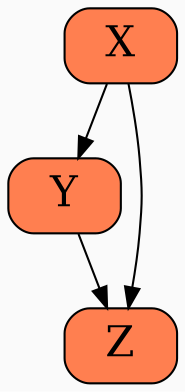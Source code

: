 digraph {
  graph[bgcolor=gray98,compound=true]
  node[fontsize=20,shape=box,fillcolor=coral, style="filled,rounded"]

  X -> Y
  X -> Z
  Y -> Z
}
